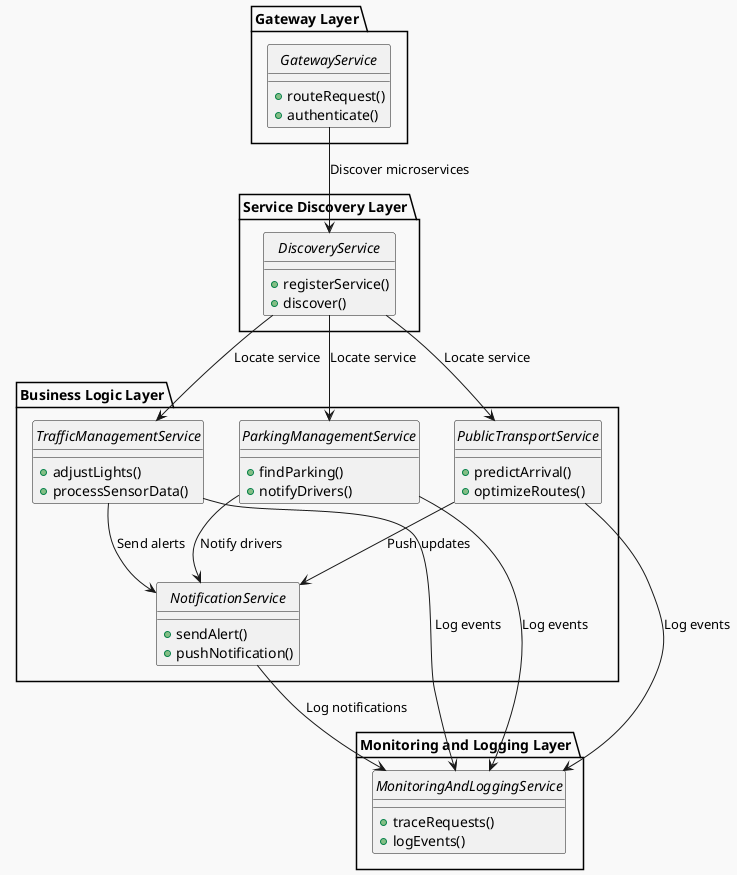 @startuml
skinparam backgroundColor #f9f9f9
skinparam style strictuml

package "Gateway Layer" {
  interface GatewayService {
    + routeRequest()
    + authenticate()
  }
}

package "Service Discovery Layer" {
  interface DiscoveryService {
    + registerService()
    + discover()
  }
}

package "Business Logic Layer" {
  interface TrafficManagementService {
    + adjustLights()
    + processSensorData()
  }

  interface ParkingManagementService {
    + findParking()
    + notifyDrivers()
  }

  interface PublicTransportService {
    + predictArrival()
    + optimizeRoutes()
  }

  interface NotificationService {
    + sendAlert()
    + pushNotification()
  }
}

package "Monitoring and Logging Layer" {
  interface MonitoringAndLoggingService {
    + traceRequests()
    + logEvents()
  }
}

GatewayService --> DiscoveryService : Discover microservices
DiscoveryService --> TrafficManagementService : Locate service
DiscoveryService --> ParkingManagementService : Locate service
DiscoveryService --> PublicTransportService : Locate service

TrafficManagementService --> MonitoringAndLoggingService : Log events
ParkingManagementService --> MonitoringAndLoggingService : Log events
PublicTransportService --> MonitoringAndLoggingService : Log events
NotificationService --> MonitoringAndLoggingService : Log notifications

TrafficManagementService --> NotificationService : Send alerts
ParkingManagementService --> NotificationService : Notify drivers
PublicTransportService --> NotificationService : Push updates
@enduml
